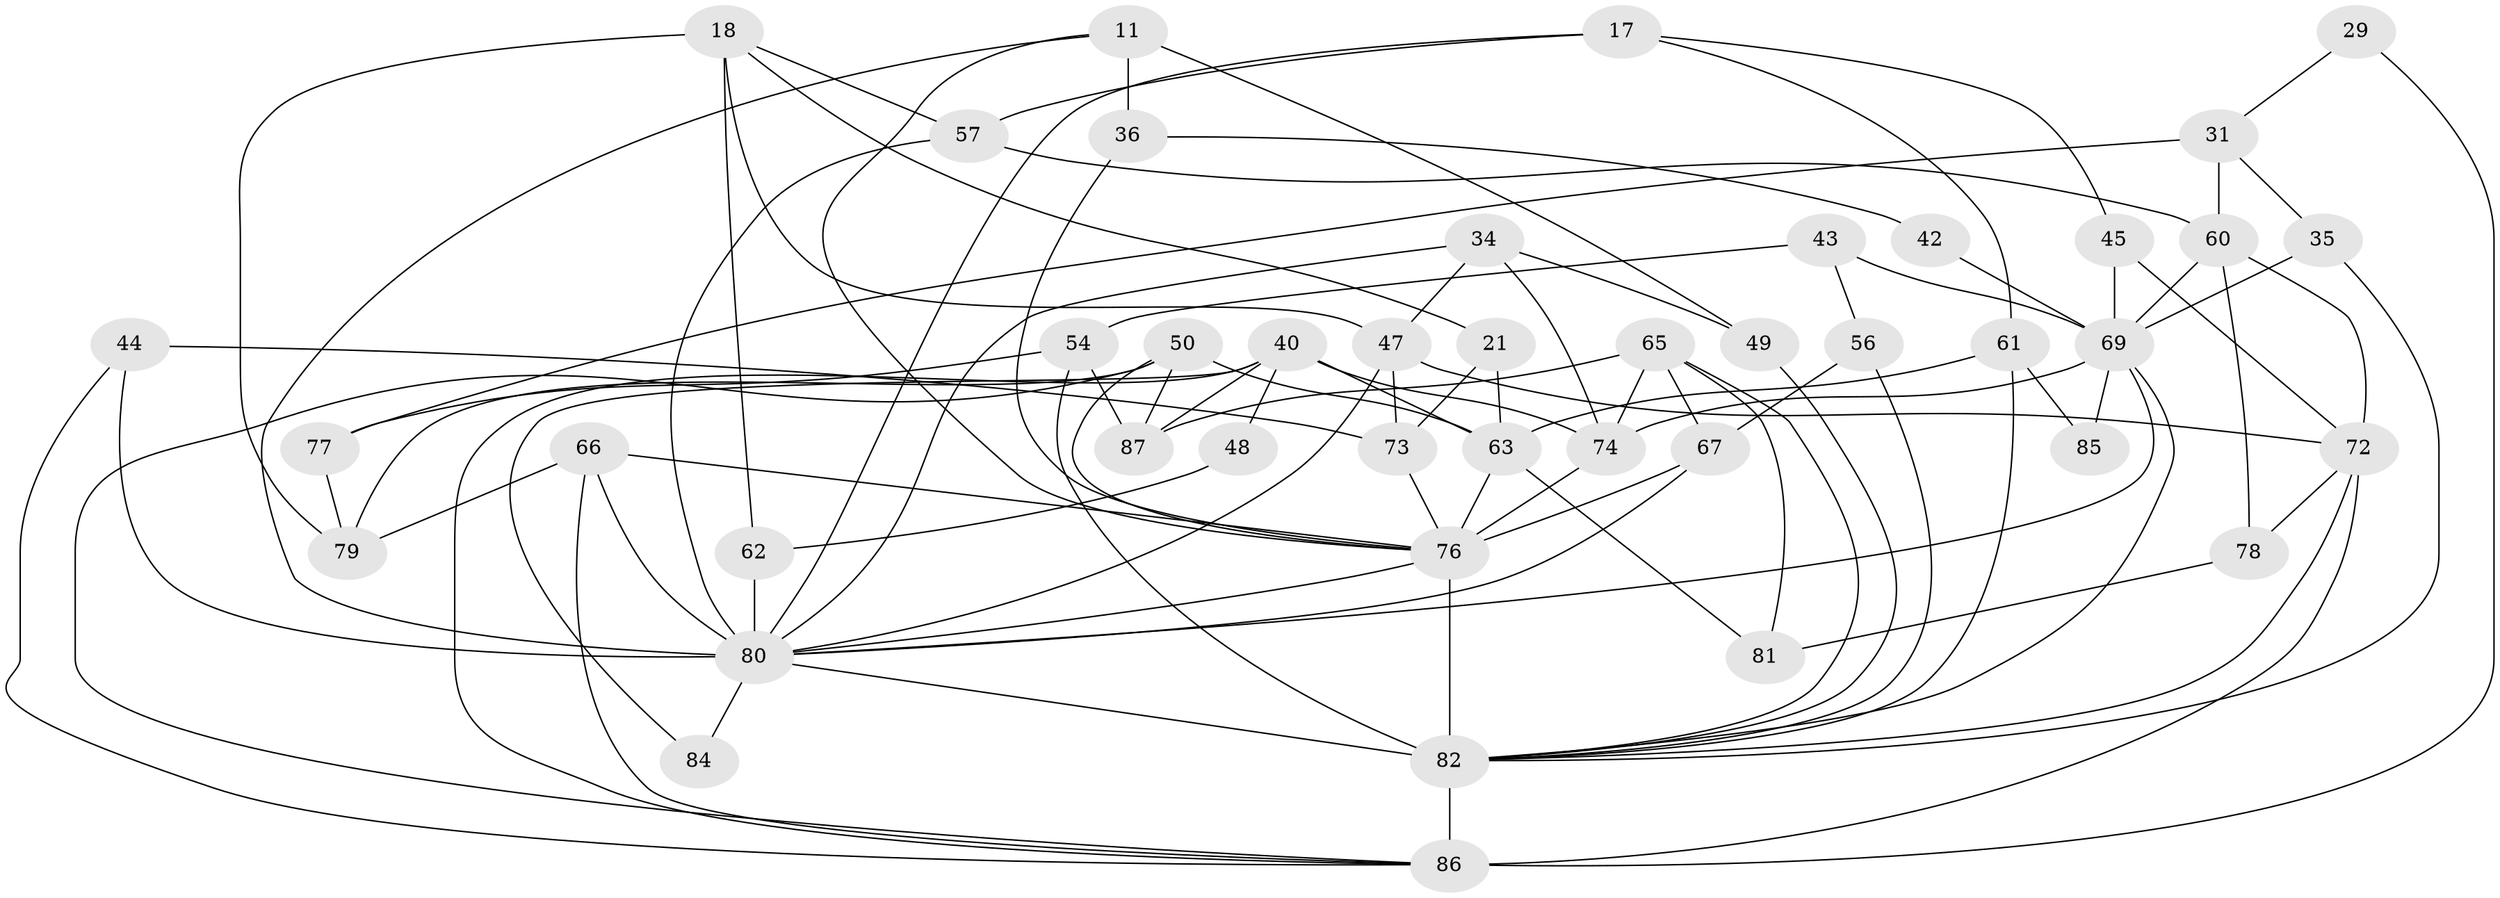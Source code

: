 // original degree distribution, {5: 0.13793103448275862, 4: 0.3103448275862069, 3: 0.27586206896551724, 2: 0.11494252873563218, 7: 0.04597701149425287, 6: 0.11494252873563218}
// Generated by graph-tools (version 1.1) at 2025/49/03/09/25 04:49:22]
// undirected, 43 vertices, 96 edges
graph export_dot {
graph [start="1"]
  node [color=gray90,style=filled];
  11 [super="+2"];
  17;
  18;
  21;
  29;
  31 [super="+3"];
  34;
  35;
  36;
  40;
  42;
  43;
  44;
  45;
  47 [super="+25"];
  48;
  49;
  50 [super="+46"];
  54;
  56 [super="+41"];
  57;
  60;
  61;
  62 [super="+15+59"];
  63 [super="+28"];
  65;
  66 [super="+64"];
  67;
  69 [super="+58+14"];
  72 [super="+6+39+70"];
  73 [super="+5+19"];
  74;
  76 [super="+55+53"];
  77;
  78;
  79;
  80 [super="+20+30+33"];
  81 [super="+13"];
  82 [super="+24+75+68"];
  84;
  85 [super="+32"];
  86 [super="+8+51"];
  87 [super="+83"];
  11 -- 36 [weight=2];
  11 -- 49;
  11 -- 76;
  11 -- 80;
  17 -- 45;
  17 -- 57;
  17 -- 61;
  17 -- 80;
  18 -- 57;
  18 -- 21;
  18 -- 79;
  18 -- 62;
  18 -- 47;
  21 -- 63;
  21 -- 73;
  29 -- 86;
  29 -- 31;
  31 -- 77;
  31 -- 60 [weight=2];
  31 -- 35;
  34 -- 74;
  34 -- 47;
  34 -- 49;
  34 -- 80;
  35 -- 69;
  35 -- 82;
  36 -- 42;
  36 -- 76;
  40 -- 74;
  40 -- 48;
  40 -- 63;
  40 -- 84;
  40 -- 86;
  40 -- 87;
  42 -- 69;
  43 -- 54;
  43 -- 56;
  43 -- 69;
  44 -- 73;
  44 -- 86;
  44 -- 80;
  45 -- 69 [weight=2];
  45 -- 72;
  47 -- 73;
  47 -- 72;
  47 -- 80;
  48 -- 62;
  49 -- 82;
  50 -- 86 [weight=3];
  50 -- 87 [weight=2];
  50 -- 63 [weight=2];
  50 -- 79;
  50 -- 76;
  54 -- 87;
  54 -- 77;
  54 -- 82;
  56 -- 67 [weight=2];
  56 -- 82 [weight=2];
  57 -- 60;
  57 -- 80;
  60 -- 72;
  60 -- 78;
  60 -- 69 [weight=2];
  61 -- 63;
  61 -- 85 [weight=2];
  61 -- 82;
  62 -- 80 [weight=3];
  63 -- 76;
  63 -- 81;
  65 -- 74;
  65 -- 87;
  65 -- 67;
  65 -- 81;
  65 -- 82;
  66 -- 79;
  66 -- 86 [weight=2];
  66 -- 76 [weight=2];
  66 -- 80;
  67 -- 76;
  67 -- 80;
  69 -- 74 [weight=2];
  69 -- 85;
  69 -- 82;
  69 -- 80;
  72 -- 78;
  72 -- 82 [weight=3];
  72 -- 86 [weight=3];
  73 -- 76 [weight=2];
  74 -- 76;
  76 -- 82 [weight=8];
  76 -- 80;
  77 -- 79;
  78 -- 81;
  80 -- 84;
  80 -- 82;
  82 -- 86 [weight=5];
}
